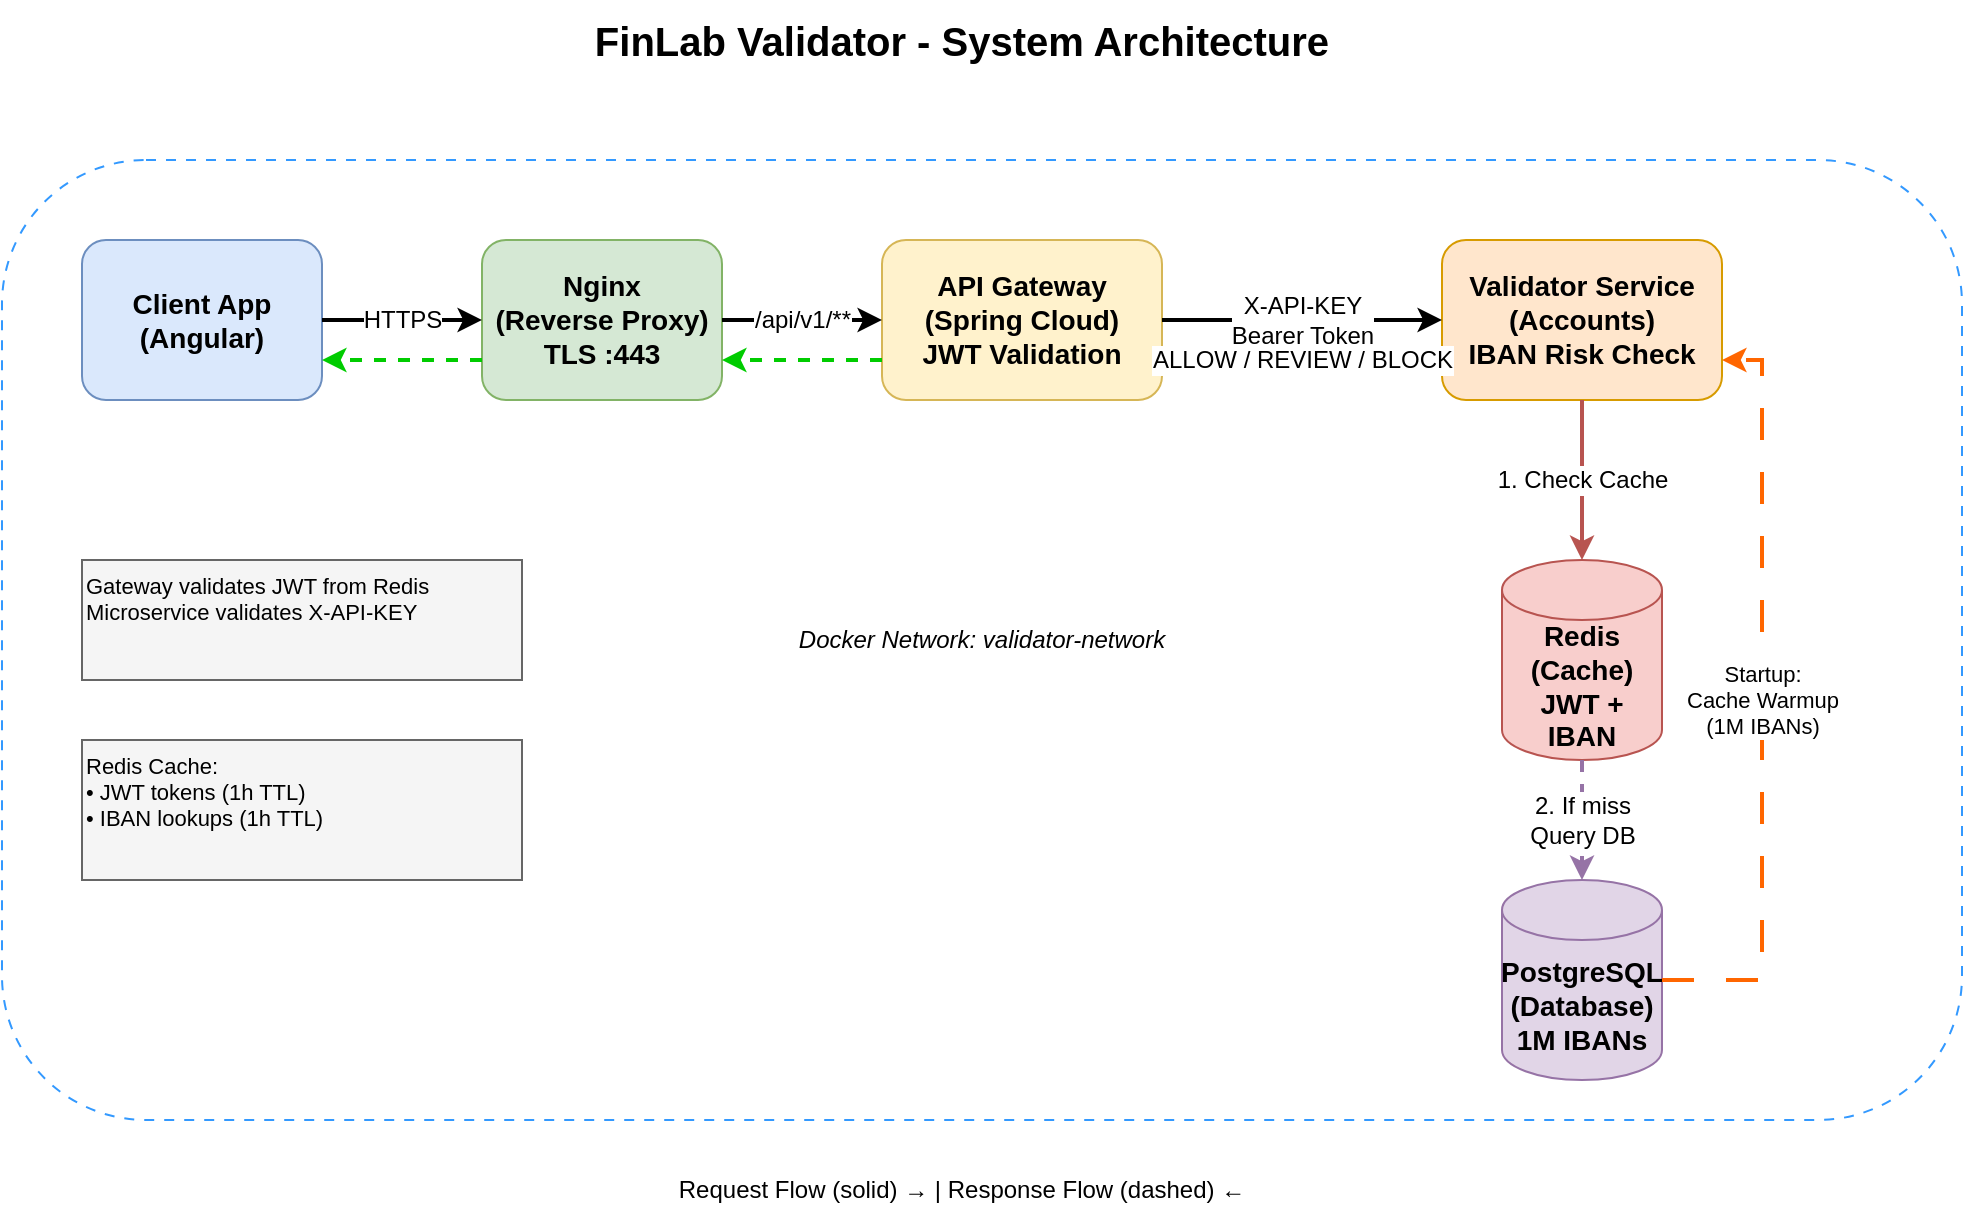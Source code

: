 <mxfile version="28.2.8">
  <diagram name="FinLab Validator Architecture" id="architecture">
    <mxGraphModel dx="1042" dy="527" grid="1" gridSize="10" guides="1" tooltips="1" connect="1" arrows="1" fold="1" page="1" pageScale="1" pageWidth="1169" pageHeight="827" math="0" shadow="0">
      <root>
        <mxCell id="0" />
        <mxCell id="1" parent="0" />
        <mxCell id="client" value="Client App&#xa;(Angular)" style="rounded=1;whiteSpace=wrap;html=1;fillColor=#dae8fc;strokeColor=#6c8ebf;fontSize=14;fontStyle=1" parent="1" vertex="1">
          <mxGeometry x="80" y="200" width="120" height="80" as="geometry" />
        </mxCell>
        <mxCell id="nginx" value="Nginx&#xa;(Reverse Proxy)&#xa;TLS :443" style="rounded=1;whiteSpace=wrap;html=1;fillColor=#d5e8d4;strokeColor=#82b366;fontSize=14;fontStyle=1" parent="1" vertex="1">
          <mxGeometry x="280" y="200" width="120" height="80" as="geometry" />
        </mxCell>
        <mxCell id="gateway" value="API Gateway&#xa;(Spring Cloud)&#xa;JWT Validation" style="rounded=1;whiteSpace=wrap;html=1;fillColor=#fff2cc;strokeColor=#d6b656;fontSize=14;fontStyle=1" parent="1" vertex="1">
          <mxGeometry x="480" y="200" width="140" height="80" as="geometry" />
        </mxCell>
        <mxCell id="validator" value="Validator Service&#xa;(Accounts)&#xa;IBAN Risk Check" style="rounded=1;whiteSpace=wrap;html=1;fillColor=#ffe6cc;strokeColor=#d79b00;fontSize=14;fontStyle=1" parent="1" vertex="1">
          <mxGeometry x="760" y="200" width="140" height="80" as="geometry" />
        </mxCell>
        <mxCell id="redis" value="Redis&#xa;(Cache)&#xa;JWT + IBAN" style="shape=cylinder3;whiteSpace=wrap;html=1;boundedLbl=1;backgroundOutline=1;size=15;fillColor=#f8cecc;strokeColor=#b85450;fontSize=14;fontStyle=1" parent="1" vertex="1">
          <mxGeometry x="790" y="360" width="80" height="100" as="geometry" />
        </mxCell>
        <mxCell id="postgres" value="PostgreSQL&#xa;(Database)&#xa;1M IBANs" style="shape=cylinder3;whiteSpace=wrap;html=1;boundedLbl=1;backgroundOutline=1;size=15;fillColor=#e1d5e7;strokeColor=#9673a6;fontSize=14;fontStyle=1" parent="1" vertex="1">
          <mxGeometry x="790" y="520" width="80" height="100" as="geometry" />
        </mxCell>
        <mxCell id="arrow1" value="HTTPS" style="edgeStyle=orthogonalEdgeStyle;rounded=0;orthogonalLoop=1;jettySize=auto;html=1;exitX=1;exitY=0.5;exitDx=0;exitDy=0;entryX=0;entryY=0.5;entryDx=0;entryDy=0;strokeWidth=2;fontSize=12;" parent="1" source="client" target="nginx" edge="1">
          <mxGeometry relative="1" as="geometry" />
        </mxCell>
        <mxCell id="arrow2" value="/api/v1/**" style="edgeStyle=orthogonalEdgeStyle;rounded=0;orthogonalLoop=1;jettySize=auto;html=1;exitX=1;exitY=0.5;exitDx=0;exitDy=0;entryX=0;entryY=0.5;entryDx=0;entryDy=0;strokeWidth=2;fontSize=12;" parent="1" source="nginx" target="gateway" edge="1">
          <mxGeometry relative="1" as="geometry" />
        </mxCell>
        <mxCell id="arrow3" value="X-API-KEY&#xa;Bearer Token" style="edgeStyle=orthogonalEdgeStyle;rounded=0;orthogonalLoop=1;jettySize=auto;html=1;exitX=1;exitY=0.5;exitDx=0;exitDy=0;entryX=0;entryY=0.5;entryDx=0;entryDy=0;strokeWidth=2;fontSize=12;" parent="1" source="gateway" target="validator" edge="1">
          <mxGeometry relative="1" as="geometry" />
        </mxCell>
        <mxCell id="arrow4" value="1. Check Cache" style="edgeStyle=orthogonalEdgeStyle;rounded=0;orthogonalLoop=1;jettySize=auto;html=1;exitX=0.5;exitY=1;exitDx=0;exitDy=0;entryX=0.5;entryY=0;entryDx=0;entryDy=0;entryPerimeter=0;strokeWidth=2;fontSize=12;strokeColor=#b85450;" parent="1" source="validator" target="redis" edge="1">
          <mxGeometry relative="1" as="geometry" />
        </mxCell>
        <mxCell id="arrow5" value="2. If miss&#xa;Query DB" style="edgeStyle=orthogonalEdgeStyle;rounded=0;orthogonalLoop=1;jettySize=auto;html=1;exitX=0.5;exitY=1;exitDx=0;exitDy=0;exitPerimeter=0;entryX=0.5;entryY=0;entryDx=0;entryDy=0;entryPerimeter=0;strokeWidth=2;fontSize=12;strokeColor=#9673a6;dashed=1;" parent="1" source="redis" target="postgres" edge="1">
          <mxGeometry relative="1" as="geometry" />
        </mxCell>
        <mxCell id="warmup-arrow" value="Startup:&#xa;Cache Warmup&#xa;(1M IBANs)" style="edgeStyle=orthogonalEdgeStyle;rounded=0;orthogonalLoop=1;jettySize=auto;html=1;exitX=1;exitY=0.5;exitDx=0;exitDy=0;exitPerimeter=0;entryX=1;entryY=0.75;entryDx=0;entryDy=0;strokeWidth=2;fontSize=11;strokeColor=#ff6600;dashed=1;dashPattern=8 8;" parent="1" source="postgres" target="validator" edge="1">
          <mxGeometry relative="1" as="geometry">
            <Array as="points">
              <mxPoint x="920" y="570" />
              <mxPoint x="920" y="260" />
            </Array>
          </mxGeometry>
        </mxCell>
        <mxCell id="response" value="ALLOW / REVIEW / BLOCK" style="edgeStyle=orthogonalEdgeStyle;rounded=0;orthogonalLoop=1;jettySize=auto;html=1;exitX=0;exitY=0.75;exitDx=0;exitDy=0;entryX=1;entryY=0.75;entryDx=0;entryDy=0;strokeWidth=2;fontSize=12;strokeColor=#00cc00;dashed=1;" parent="1" source="validator" target="gateway" edge="1">
          <mxGeometry relative="1" as="geometry" />
        </mxCell>
        <mxCell id="response2" value="" style="edgeStyle=orthogonalEdgeStyle;rounded=0;orthogonalLoop=1;jettySize=auto;html=1;exitX=0;exitY=0.75;exitDx=0;exitDy=0;entryX=1;entryY=0.75;entryDx=0;entryDy=0;strokeWidth=2;fontSize=12;strokeColor=#00cc00;dashed=1;" parent="1" source="gateway" target="nginx" edge="1">
          <mxGeometry relative="1" as="geometry" />
        </mxCell>
        <mxCell id="response3" value="" style="edgeStyle=orthogonalEdgeStyle;rounded=0;orthogonalLoop=1;jettySize=auto;html=1;exitX=0;exitY=0.75;exitDx=0;exitDy=0;entryX=1;entryY=0.75;entryDx=0;entryDy=0;strokeWidth=2;fontSize=12;strokeColor=#00cc00;dashed=1;" parent="1" source="nginx" target="client" edge="1">
          <mxGeometry relative="1" as="geometry" />
        </mxCell>
        <mxCell id="title" value="FinLab Validator - System Architecture" style="text;html=1;strokeColor=none;fillColor=none;align=center;verticalAlign=middle;whiteSpace=wrap;rounded=0;fontSize=20;fontStyle=1" parent="1" vertex="1">
          <mxGeometry x="320" y="80" width="400" height="40" as="geometry" />
        </mxCell>
        <mxCell id="legend" value="Request Flow (solid) → | Response Flow (dashed) ←" style="text;html=1;strokeColor=none;fillColor=none;align=center;verticalAlign=middle;whiteSpace=wrap;rounded=0;fontSize=12;" parent="1" vertex="1">
          <mxGeometry x="350" y="660" width="340" height="30" as="geometry" />
        </mxCell>
        <mxCell id="auth-note" value="Gateway validates JWT from Redis&#xa;Microservice validates X-API-KEY" style="rounded=0;whiteSpace=wrap;html=1;fillColor=#f5f5f5;strokeColor=#666666;fontSize=11;align=left;verticalAlign=top;" parent="1" vertex="1">
          <mxGeometry x="80" y="360" width="220" height="60" as="geometry" />
        </mxCell>
        <mxCell id="cache-note" value="Redis Cache:&#xa;• JWT tokens (1h TTL)&#xa;• IBAN lookups (1h TTL)" style="rounded=0;whiteSpace=wrap;html=1;fillColor=#f5f5f5;strokeColor=#666666;fontSize=11;align=left;verticalAlign=top;" parent="1" vertex="1">
          <mxGeometry x="80" y="450" width="220" height="70" as="geometry" />
        </mxCell>
        <mxCell id="network" value="Docker Network: validator-network" style="rounded=1;whiteSpace=wrap;html=1;fillColor=none;strokeColor=#3399ff;fontSize=12;fontStyle=2;dashed=1;dashPattern=5 5;" parent="1" vertex="1">
          <mxGeometry x="40" y="160" width="980" height="480" as="geometry" />
        </mxCell>
      </root>
    </mxGraphModel>
  </diagram>
</mxfile>
